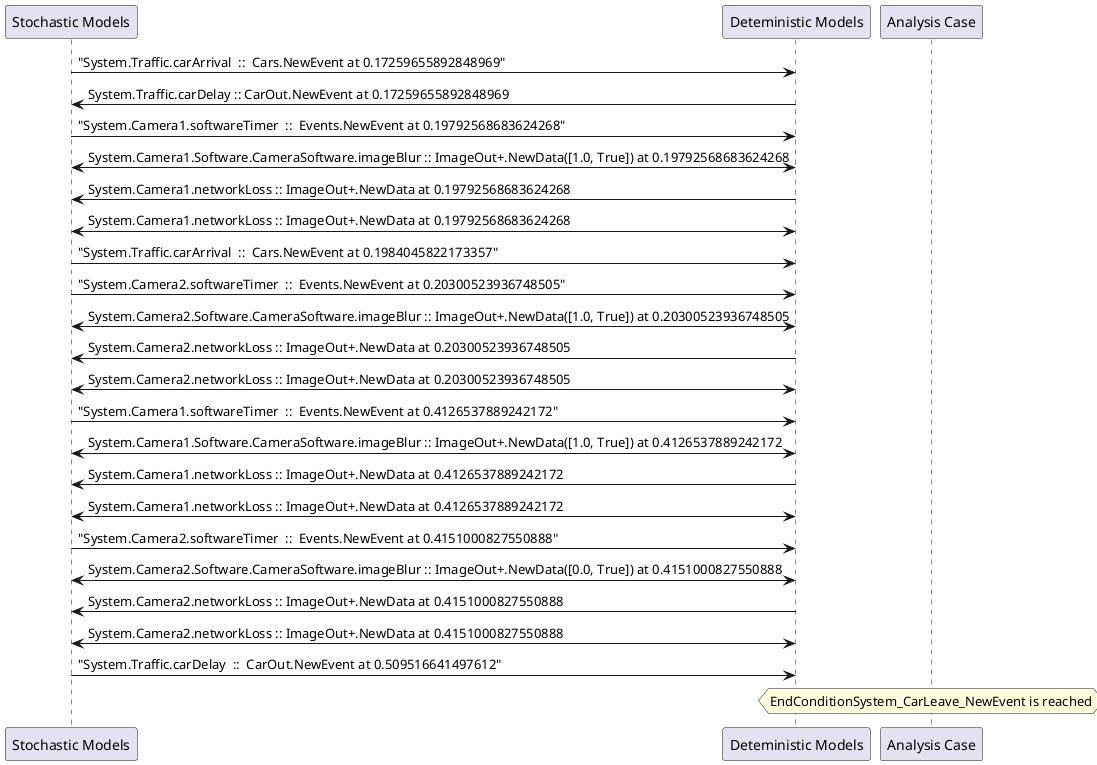 
	@startuml
	participant "Stochastic Models" as stochmodel
	participant "Deteministic Models" as detmodel
	participant "Analysis Case" as analysis
	{2286_stop} stochmodel -> detmodel : "System.Traffic.carArrival  ::  Cars.NewEvent at 0.17259655892848969"
{2297_start} detmodel -> stochmodel : System.Traffic.carDelay :: CarOut.NewEvent at 0.17259655892848969
{2256_stop} stochmodel -> detmodel : "System.Camera1.softwareTimer  ::  Events.NewEvent at 0.19792568683624268"
detmodel <-> stochmodel : System.Camera1.Software.CameraSoftware.imageBlur :: ImageOut+.NewData([1.0, True]) at 0.19792568683624268
detmodel -> stochmodel : System.Camera1.networkLoss :: ImageOut+.NewData at 0.19792568683624268
detmodel <-> stochmodel : System.Camera1.networkLoss :: ImageOut+.NewData at 0.19792568683624268
{2287_stop} stochmodel -> detmodel : "System.Traffic.carArrival  ::  Cars.NewEvent at 0.1984045822173357"
{2271_stop} stochmodel -> detmodel : "System.Camera2.softwareTimer  ::  Events.NewEvent at 0.20300523936748505"
detmodel <-> stochmodel : System.Camera2.Software.CameraSoftware.imageBlur :: ImageOut+.NewData([1.0, True]) at 0.20300523936748505
detmodel -> stochmodel : System.Camera2.networkLoss :: ImageOut+.NewData at 0.20300523936748505
detmodel <-> stochmodel : System.Camera2.networkLoss :: ImageOut+.NewData at 0.20300523936748505
{2257_stop} stochmodel -> detmodel : "System.Camera1.softwareTimer  ::  Events.NewEvent at 0.4126537889242172"
detmodel <-> stochmodel : System.Camera1.Software.CameraSoftware.imageBlur :: ImageOut+.NewData([1.0, True]) at 0.4126537889242172
detmodel -> stochmodel : System.Camera1.networkLoss :: ImageOut+.NewData at 0.4126537889242172
detmodel <-> stochmodel : System.Camera1.networkLoss :: ImageOut+.NewData at 0.4126537889242172
{2272_stop} stochmodel -> detmodel : "System.Camera2.softwareTimer  ::  Events.NewEvent at 0.4151000827550888"
detmodel <-> stochmodel : System.Camera2.Software.CameraSoftware.imageBlur :: ImageOut+.NewData([0.0, True]) at 0.4151000827550888
detmodel -> stochmodel : System.Camera2.networkLoss :: ImageOut+.NewData at 0.4151000827550888
detmodel <-> stochmodel : System.Camera2.networkLoss :: ImageOut+.NewData at 0.4151000827550888
{2297_stop} stochmodel -> detmodel : "System.Traffic.carDelay  ::  CarOut.NewEvent at 0.509516641497612"
{2297_start} <-> {2297_stop} : delay
hnote over analysis 
EndConditionSystem_CarLeave_NewEvent is reached
endnote
@enduml